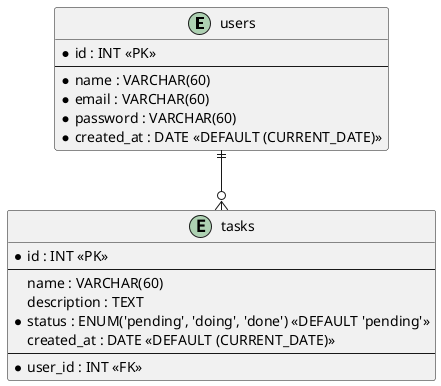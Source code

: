 @startuml task-manager-erd

entity "users" as e01 {
  *id : INT <<PK>>
  --
  *name : VARCHAR(60)
  *email : VARCHAR(60)
  *password : VARCHAR(60)
  *created_at : DATE <<DEFAULT (CURRENT_DATE)>>
}

entity "tasks" as e02 {
  *id : INT <<PK>>
  --
  name : VARCHAR(60)
  description : TEXT
  *status : ENUM('pending', 'doing', 'done') <<DEFAULT 'pending'>>
  created_at : DATE <<DEFAULT (CURRENT_DATE)>>
  --
  *user_id : INT <<FK>>
}

e01 ||--o{ e02

@enduml